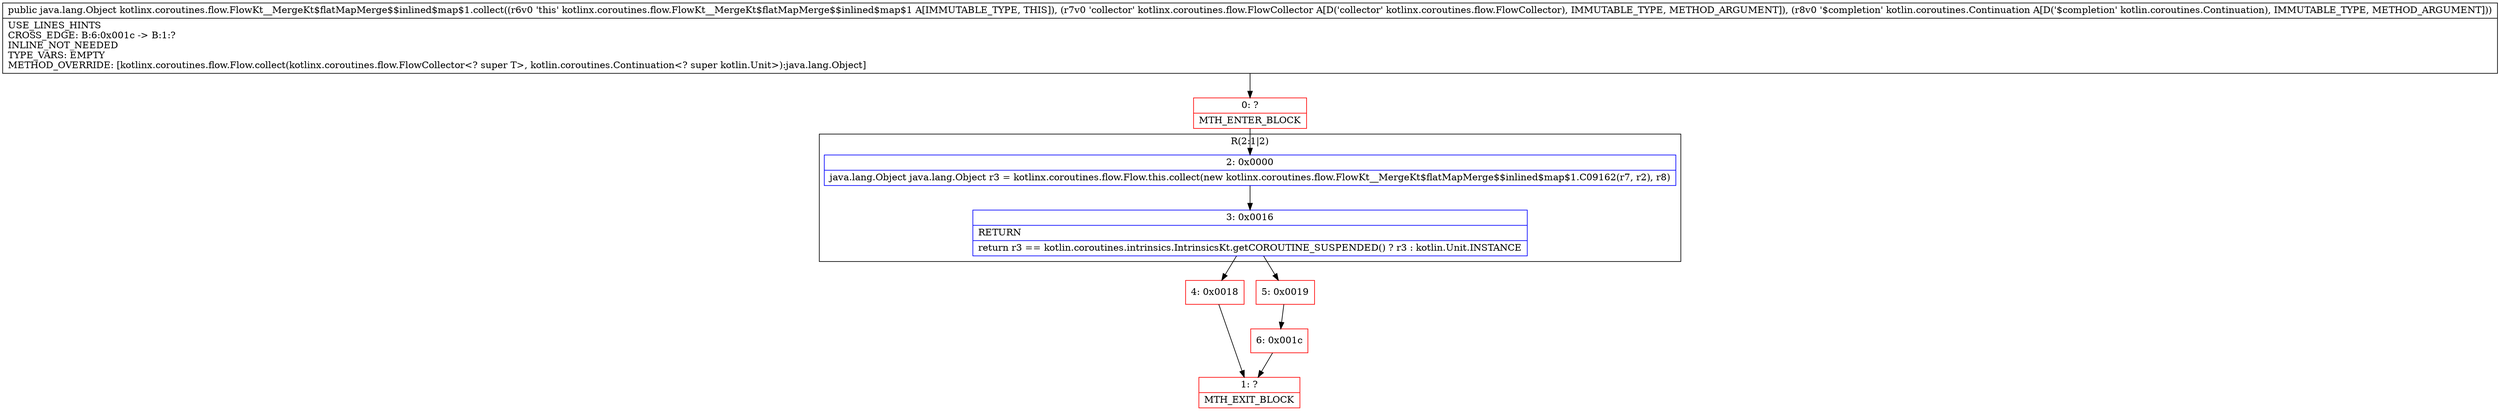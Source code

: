 digraph "CFG forkotlinx.coroutines.flow.FlowKt__MergeKt$flatMapMerge$$inlined$map$1.collect(Lkotlinx\/coroutines\/flow\/FlowCollector;Lkotlin\/coroutines\/Continuation;)Ljava\/lang\/Object;" {
subgraph cluster_Region_1027632911 {
label = "R(2:1|2)";
node [shape=record,color=blue];
Node_2 [shape=record,label="{2\:\ 0x0000|java.lang.Object java.lang.Object r3 = kotlinx.coroutines.flow.Flow.this.collect(new kotlinx.coroutines.flow.FlowKt__MergeKt$flatMapMerge$$inlined$map$1.C09162(r7, r2), r8)\l}"];
Node_3 [shape=record,label="{3\:\ 0x0016|RETURN\l|return r3 == kotlin.coroutines.intrinsics.IntrinsicsKt.getCOROUTINE_SUSPENDED() ? r3 : kotlin.Unit.INSTANCE\l}"];
}
Node_0 [shape=record,color=red,label="{0\:\ ?|MTH_ENTER_BLOCK\l}"];
Node_4 [shape=record,color=red,label="{4\:\ 0x0018}"];
Node_1 [shape=record,color=red,label="{1\:\ ?|MTH_EXIT_BLOCK\l}"];
Node_5 [shape=record,color=red,label="{5\:\ 0x0019}"];
Node_6 [shape=record,color=red,label="{6\:\ 0x001c}"];
MethodNode[shape=record,label="{public java.lang.Object kotlinx.coroutines.flow.FlowKt__MergeKt$flatMapMerge$$inlined$map$1.collect((r6v0 'this' kotlinx.coroutines.flow.FlowKt__MergeKt$flatMapMerge$$inlined$map$1 A[IMMUTABLE_TYPE, THIS]), (r7v0 'collector' kotlinx.coroutines.flow.FlowCollector A[D('collector' kotlinx.coroutines.flow.FlowCollector), IMMUTABLE_TYPE, METHOD_ARGUMENT]), (r8v0 '$completion' kotlin.coroutines.Continuation A[D('$completion' kotlin.coroutines.Continuation), IMMUTABLE_TYPE, METHOD_ARGUMENT]))  | USE_LINES_HINTS\lCROSS_EDGE: B:6:0x001c \-\> B:1:?\lINLINE_NOT_NEEDED\lTYPE_VARS: EMPTY\lMETHOD_OVERRIDE: [kotlinx.coroutines.flow.Flow.collect(kotlinx.coroutines.flow.FlowCollector\<? super T\>, kotlin.coroutines.Continuation\<? super kotlin.Unit\>):java.lang.Object]\l}"];
MethodNode -> Node_0;Node_2 -> Node_3;
Node_3 -> Node_4;
Node_3 -> Node_5;
Node_0 -> Node_2;
Node_4 -> Node_1;
Node_5 -> Node_6;
Node_6 -> Node_1;
}

